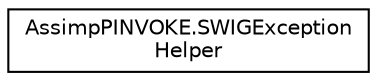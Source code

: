digraph "Graphical Class Hierarchy"
{
  edge [fontname="Helvetica",fontsize="10",labelfontname="Helvetica",labelfontsize="10"];
  node [fontname="Helvetica",fontsize="10",shape=record];
  rankdir="LR";
  Node1 [label="AssimpPINVOKE.SWIGException\lHelper",height=0.2,width=0.4,color="black", fillcolor="white", style="filled",URL="$class_assimp_p_i_n_v_o_k_e_1_1_s_w_i_g_exception_helper.html"];
}
